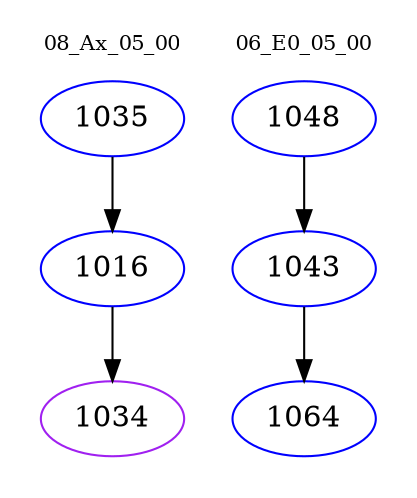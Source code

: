 digraph{
subgraph cluster_0 {
color = white
label = "08_Ax_05_00";
fontsize=10;
T0_1035 [label="1035", color="blue"]
T0_1035 -> T0_1016 [color="black"]
T0_1016 [label="1016", color="blue"]
T0_1016 -> T0_1034 [color="black"]
T0_1034 [label="1034", color="purple"]
}
subgraph cluster_1 {
color = white
label = "06_E0_05_00";
fontsize=10;
T1_1048 [label="1048", color="blue"]
T1_1048 -> T1_1043 [color="black"]
T1_1043 [label="1043", color="blue"]
T1_1043 -> T1_1064 [color="black"]
T1_1064 [label="1064", color="blue"]
}
}
